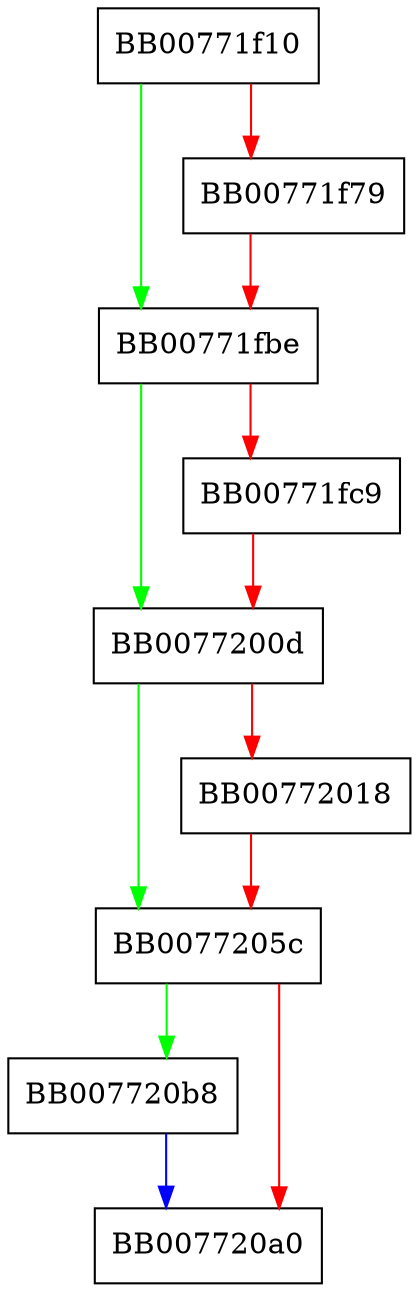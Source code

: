 digraph kdf_derive {
  node [shape="box"];
  graph [splines=ortho];
  BB00771f10 -> BB00771fbe [color="green"];
  BB00771f10 -> BB00771f79 [color="red"];
  BB00771f79 -> BB00771fbe [color="red"];
  BB00771fbe -> BB0077200d [color="green"];
  BB00771fbe -> BB00771fc9 [color="red"];
  BB00771fc9 -> BB0077200d [color="red"];
  BB0077200d -> BB0077205c [color="green"];
  BB0077200d -> BB00772018 [color="red"];
  BB00772018 -> BB0077205c [color="red"];
  BB0077205c -> BB007720b8 [color="green"];
  BB0077205c -> BB007720a0 [color="red"];
  BB007720b8 -> BB007720a0 [color="blue"];
}